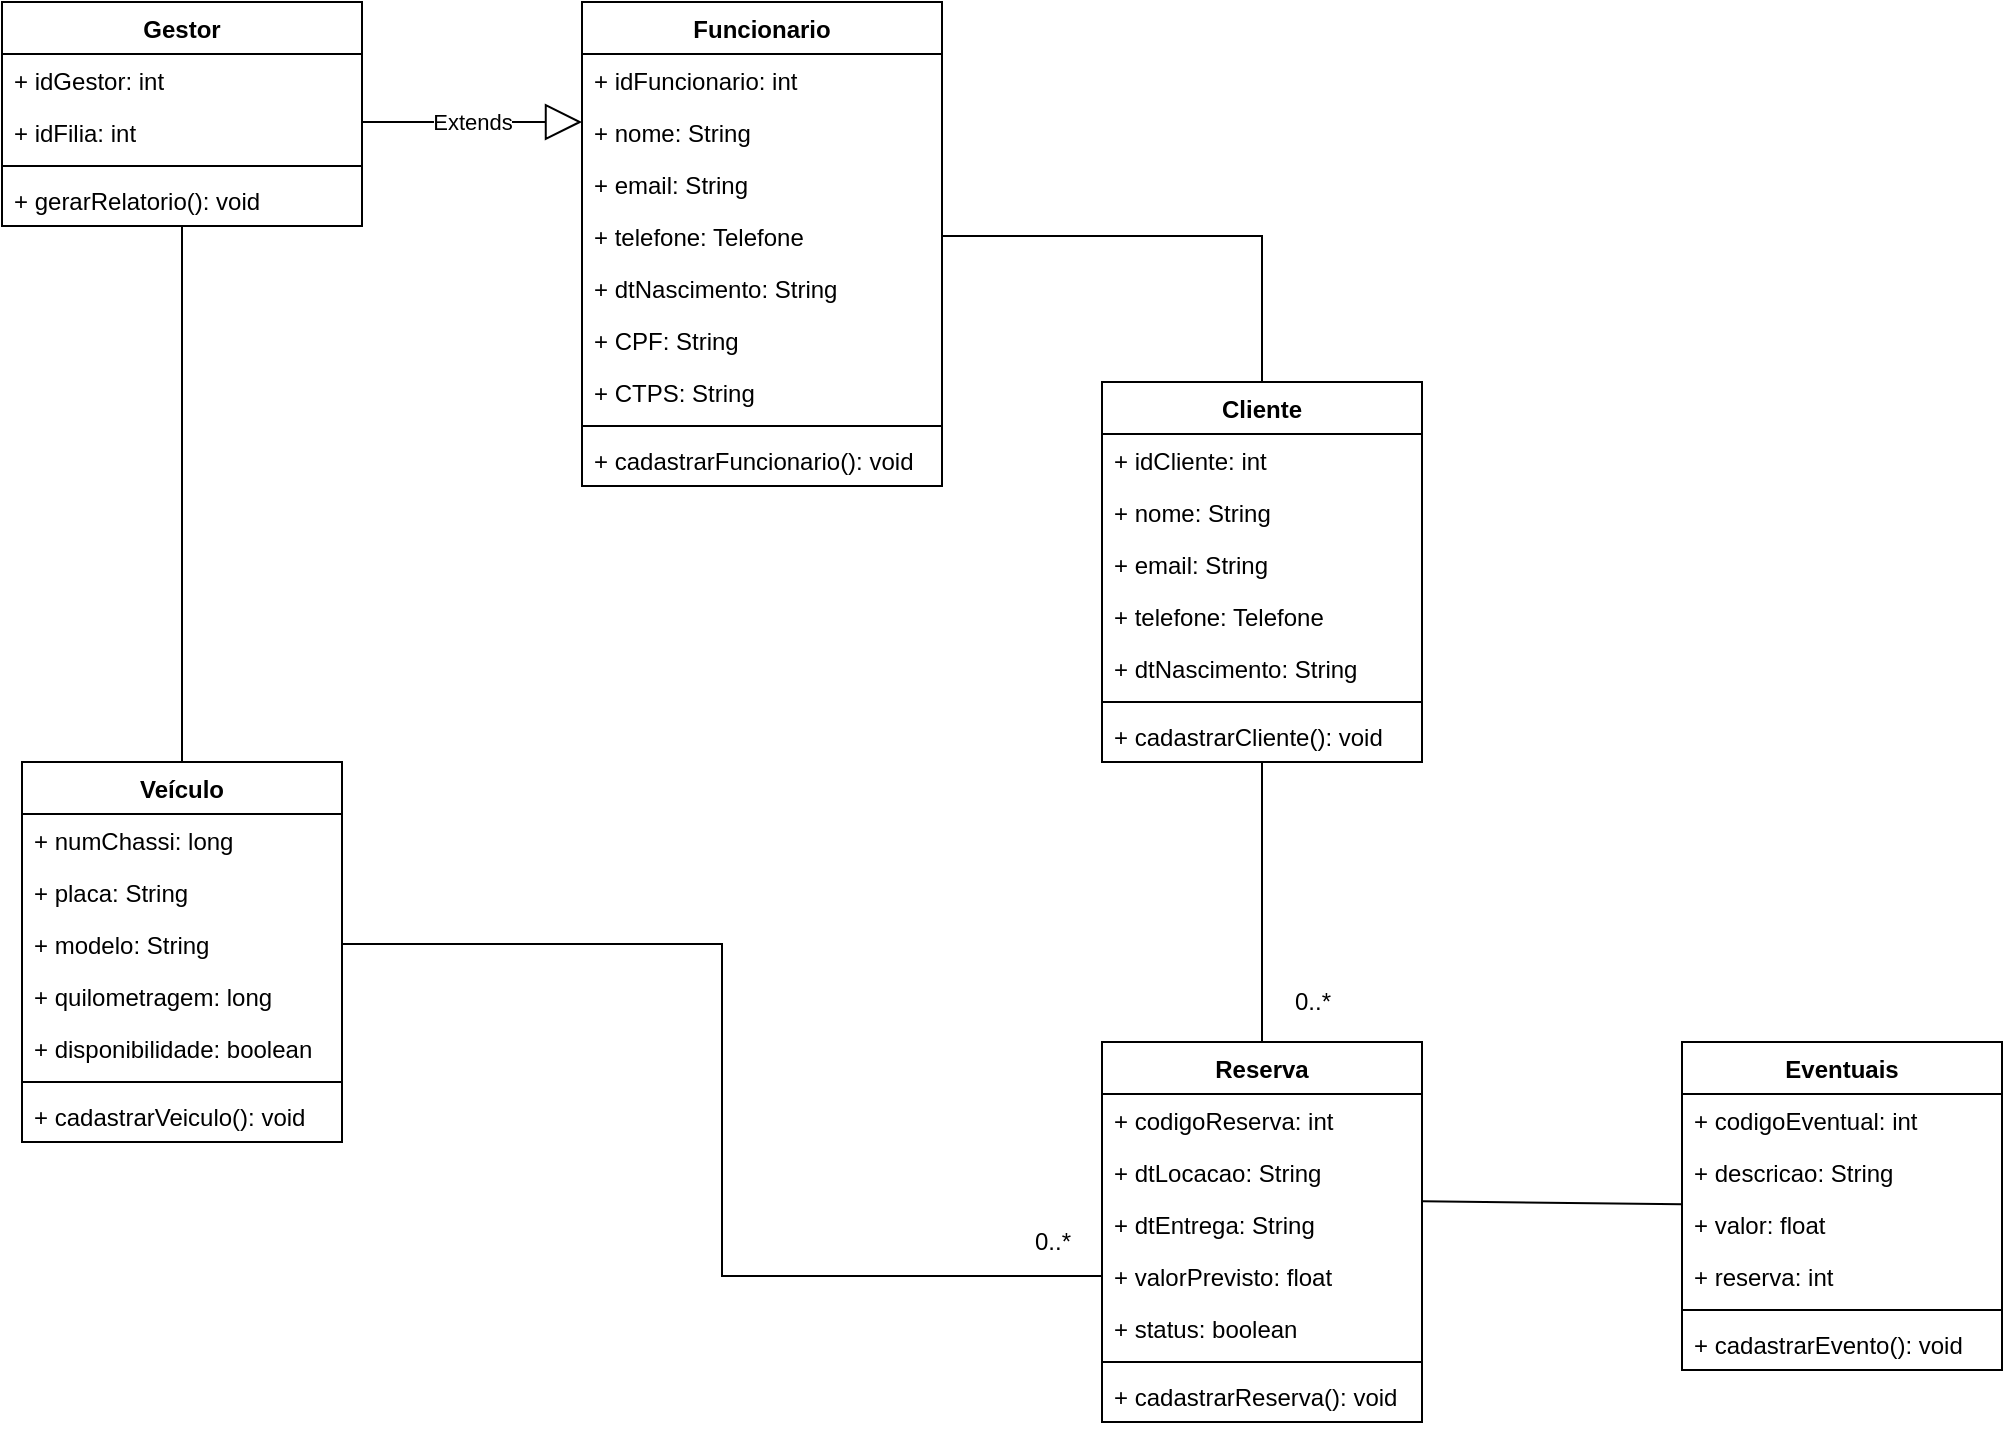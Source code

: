 <mxfile version="12.9.14" type="device"><diagram id="S-eYfR9bNFaTTCxJSkXb" name="Page-1"><mxGraphModel dx="1736" dy="920" grid="1" gridSize="10" guides="1" tooltips="1" connect="1" arrows="1" fold="1" page="1" pageScale="1" pageWidth="1169" pageHeight="827" math="0" shadow="0"><root><mxCell id="0"/><mxCell id="1" parent="0"/><mxCell id="t4nP98PRsebnGIdLb1jG-20" value="Funcionario" style="swimlane;fontStyle=1;align=center;verticalAlign=top;childLayout=stackLayout;horizontal=1;startSize=26;horizontalStack=0;resizeParent=1;resizeParentMax=0;resizeLast=0;collapsible=1;marginBottom=0;" parent="1" vertex="1"><mxGeometry x="310" y="80" width="180" height="242" as="geometry"/></mxCell><mxCell id="t4nP98PRsebnGIdLb1jG-21" value="+ idFuncionario: int" style="text;strokeColor=none;fillColor=none;align=left;verticalAlign=top;spacingLeft=4;spacingRight=4;overflow=hidden;rotatable=0;points=[[0,0.5],[1,0.5]];portConstraint=eastwest;" parent="t4nP98PRsebnGIdLb1jG-20" vertex="1"><mxGeometry y="26" width="180" height="26" as="geometry"/></mxCell><mxCell id="t4nP98PRsebnGIdLb1jG-22" value="+ nome: String" style="text;strokeColor=none;fillColor=none;align=left;verticalAlign=top;spacingLeft=4;spacingRight=4;overflow=hidden;rotatable=0;points=[[0,0.5],[1,0.5]];portConstraint=eastwest;" parent="t4nP98PRsebnGIdLb1jG-20" vertex="1"><mxGeometry y="52" width="180" height="26" as="geometry"/></mxCell><mxCell id="t4nP98PRsebnGIdLb1jG-23" value="+ email: String" style="text;strokeColor=none;fillColor=none;align=left;verticalAlign=top;spacingLeft=4;spacingRight=4;overflow=hidden;rotatable=0;points=[[0,0.5],[1,0.5]];portConstraint=eastwest;" parent="t4nP98PRsebnGIdLb1jG-20" vertex="1"><mxGeometry y="78" width="180" height="26" as="geometry"/></mxCell><mxCell id="t4nP98PRsebnGIdLb1jG-24" value="+ telefone: Telefone" style="text;strokeColor=none;fillColor=none;align=left;verticalAlign=top;spacingLeft=4;spacingRight=4;overflow=hidden;rotatable=0;points=[[0,0.5],[1,0.5]];portConstraint=eastwest;" parent="t4nP98PRsebnGIdLb1jG-20" vertex="1"><mxGeometry y="104" width="180" height="26" as="geometry"/></mxCell><mxCell id="t4nP98PRsebnGIdLb1jG-28" value="+ dtNascimento: String" style="text;strokeColor=none;fillColor=none;align=left;verticalAlign=top;spacingLeft=4;spacingRight=4;overflow=hidden;rotatable=0;points=[[0,0.5],[1,0.5]];portConstraint=eastwest;" parent="t4nP98PRsebnGIdLb1jG-20" vertex="1"><mxGeometry y="130" width="180" height="26" as="geometry"/></mxCell><mxCell id="t4nP98PRsebnGIdLb1jG-29" value="+ CPF: String" style="text;strokeColor=none;fillColor=none;align=left;verticalAlign=top;spacingLeft=4;spacingRight=4;overflow=hidden;rotatable=0;points=[[0,0.5],[1,0.5]];portConstraint=eastwest;" parent="t4nP98PRsebnGIdLb1jG-20" vertex="1"><mxGeometry y="156" width="180" height="26" as="geometry"/></mxCell><mxCell id="t4nP98PRsebnGIdLb1jG-25" value="+ CTPS: String" style="text;strokeColor=none;fillColor=none;align=left;verticalAlign=top;spacingLeft=4;spacingRight=4;overflow=hidden;rotatable=0;points=[[0,0.5],[1,0.5]];portConstraint=eastwest;" parent="t4nP98PRsebnGIdLb1jG-20" vertex="1"><mxGeometry y="182" width="180" height="26" as="geometry"/></mxCell><mxCell id="t4nP98PRsebnGIdLb1jG-26" value="" style="line;strokeWidth=1;fillColor=none;align=left;verticalAlign=middle;spacingTop=-1;spacingLeft=3;spacingRight=3;rotatable=0;labelPosition=right;points=[];portConstraint=eastwest;" parent="t4nP98PRsebnGIdLb1jG-20" vertex="1"><mxGeometry y="208" width="180" height="8" as="geometry"/></mxCell><mxCell id="t4nP98PRsebnGIdLb1jG-27" value="+ cadastrarFuncionario(): void" style="text;strokeColor=none;fillColor=none;align=left;verticalAlign=top;spacingLeft=4;spacingRight=4;overflow=hidden;rotatable=0;points=[[0,0.5],[1,0.5]];portConstraint=eastwest;" parent="t4nP98PRsebnGIdLb1jG-20" vertex="1"><mxGeometry y="216" width="180" height="26" as="geometry"/></mxCell><mxCell id="t4nP98PRsebnGIdLb1jG-62" style="rounded=0;orthogonalLoop=1;jettySize=auto;html=1;endArrow=none;endFill=0;strokeWidth=1;" parent="1" source="t4nP98PRsebnGIdLb1jG-14" target="t4nP98PRsebnGIdLb1jG-42" edge="1"><mxGeometry relative="1" as="geometry"/></mxCell><mxCell id="t4nP98PRsebnGIdLb1jG-14" value="Gestor" style="swimlane;fontStyle=1;align=center;verticalAlign=top;childLayout=stackLayout;horizontal=1;startSize=26;horizontalStack=0;resizeParent=1;resizeParentMax=0;resizeLast=0;collapsible=1;marginBottom=0;" parent="1" vertex="1"><mxGeometry x="20" y="80" width="180" height="112" as="geometry"/></mxCell><mxCell id="t4nP98PRsebnGIdLb1jG-15" value="+ idGestor: int" style="text;strokeColor=none;fillColor=none;align=left;verticalAlign=top;spacingLeft=4;spacingRight=4;overflow=hidden;rotatable=0;points=[[0,0.5],[1,0.5]];portConstraint=eastwest;" parent="t4nP98PRsebnGIdLb1jG-14" vertex="1"><mxGeometry y="26" width="180" height="26" as="geometry"/></mxCell><mxCell id="t4nP98PRsebnGIdLb1jG-19" value="+ idFilia: int" style="text;strokeColor=none;fillColor=none;align=left;verticalAlign=top;spacingLeft=4;spacingRight=4;overflow=hidden;rotatable=0;points=[[0,0.5],[1,0.5]];portConstraint=eastwest;" parent="t4nP98PRsebnGIdLb1jG-14" vertex="1"><mxGeometry y="52" width="180" height="26" as="geometry"/></mxCell><mxCell id="t4nP98PRsebnGIdLb1jG-16" value="" style="line;strokeWidth=1;fillColor=none;align=left;verticalAlign=middle;spacingTop=-1;spacingLeft=3;spacingRight=3;rotatable=0;labelPosition=right;points=[];portConstraint=eastwest;" parent="t4nP98PRsebnGIdLb1jG-14" vertex="1"><mxGeometry y="78" width="180" height="8" as="geometry"/></mxCell><mxCell id="t4nP98PRsebnGIdLb1jG-17" value="+ gerarRelatorio(): void" style="text;strokeColor=none;fillColor=none;align=left;verticalAlign=top;spacingLeft=4;spacingRight=4;overflow=hidden;rotatable=0;points=[[0,0.5],[1,0.5]];portConstraint=eastwest;" parent="t4nP98PRsebnGIdLb1jG-14" vertex="1"><mxGeometry y="86" width="180" height="26" as="geometry"/></mxCell><mxCell id="t4nP98PRsebnGIdLb1jG-59" style="edgeStyle=none;rounded=0;orthogonalLoop=1;jettySize=auto;html=1;entryX=0.5;entryY=0;entryDx=0;entryDy=0;endArrow=none;endFill=0;strokeWidth=1;" parent="1" source="t4nP98PRsebnGIdLb1jG-5" target="t4nP98PRsebnGIdLb1jG-32" edge="1"><mxGeometry relative="1" as="geometry"/></mxCell><mxCell id="t4nP98PRsebnGIdLb1jG-5" value="Cliente" style="swimlane;fontStyle=1;align=center;verticalAlign=top;childLayout=stackLayout;horizontal=1;startSize=26;horizontalStack=0;resizeParent=1;resizeParentMax=0;resizeLast=0;collapsible=1;marginBottom=0;" parent="1" vertex="1"><mxGeometry x="570" y="270" width="160" height="190" as="geometry"/></mxCell><mxCell id="t4nP98PRsebnGIdLb1jG-6" value="+ idCliente: int" style="text;strokeColor=none;fillColor=none;align=left;verticalAlign=top;spacingLeft=4;spacingRight=4;overflow=hidden;rotatable=0;points=[[0,0.5],[1,0.5]];portConstraint=eastwest;" parent="t4nP98PRsebnGIdLb1jG-5" vertex="1"><mxGeometry y="26" width="160" height="26" as="geometry"/></mxCell><mxCell id="t4nP98PRsebnGIdLb1jG-9" value="+ nome: String" style="text;strokeColor=none;fillColor=none;align=left;verticalAlign=top;spacingLeft=4;spacingRight=4;overflow=hidden;rotatable=0;points=[[0,0.5],[1,0.5]];portConstraint=eastwest;" parent="t4nP98PRsebnGIdLb1jG-5" vertex="1"><mxGeometry y="52" width="160" height="26" as="geometry"/></mxCell><mxCell id="t4nP98PRsebnGIdLb1jG-10" value="+ email: String" style="text;strokeColor=none;fillColor=none;align=left;verticalAlign=top;spacingLeft=4;spacingRight=4;overflow=hidden;rotatable=0;points=[[0,0.5],[1,0.5]];portConstraint=eastwest;" parent="t4nP98PRsebnGIdLb1jG-5" vertex="1"><mxGeometry y="78" width="160" height="26" as="geometry"/></mxCell><mxCell id="t4nP98PRsebnGIdLb1jG-11" value="+ telefone: Telefone" style="text;strokeColor=none;fillColor=none;align=left;verticalAlign=top;spacingLeft=4;spacingRight=4;overflow=hidden;rotatable=0;points=[[0,0.5],[1,0.5]];portConstraint=eastwest;" parent="t4nP98PRsebnGIdLb1jG-5" vertex="1"><mxGeometry y="104" width="160" height="26" as="geometry"/></mxCell><mxCell id="t4nP98PRsebnGIdLb1jG-12" value="+ dtNascimento: String" style="text;strokeColor=none;fillColor=none;align=left;verticalAlign=top;spacingLeft=4;spacingRight=4;overflow=hidden;rotatable=0;points=[[0,0.5],[1,0.5]];portConstraint=eastwest;" parent="t4nP98PRsebnGIdLb1jG-5" vertex="1"><mxGeometry y="130" width="160" height="26" as="geometry"/></mxCell><mxCell id="t4nP98PRsebnGIdLb1jG-7" value="" style="line;strokeWidth=1;fillColor=none;align=left;verticalAlign=middle;spacingTop=-1;spacingLeft=3;spacingRight=3;rotatable=0;labelPosition=right;points=[];portConstraint=eastwest;" parent="t4nP98PRsebnGIdLb1jG-5" vertex="1"><mxGeometry y="156" width="160" height="8" as="geometry"/></mxCell><mxCell id="t4nP98PRsebnGIdLb1jG-8" value="+ cadastrarCliente(): void" style="text;strokeColor=none;fillColor=none;align=left;verticalAlign=top;spacingLeft=4;spacingRight=4;overflow=hidden;rotatable=0;points=[[0,0.5],[1,0.5]];portConstraint=eastwest;" parent="t4nP98PRsebnGIdLb1jG-5" vertex="1"><mxGeometry y="164" width="160" height="26" as="geometry"/></mxCell><mxCell id="t4nP98PRsebnGIdLb1jG-58" value="Extends" style="endArrow=block;endSize=16;endFill=0;html=1;strokeWidth=1;" parent="1" edge="1"><mxGeometry width="160" relative="1" as="geometry"><mxPoint x="200" y="140" as="sourcePoint"/><mxPoint x="310" y="140" as="targetPoint"/></mxGeometry></mxCell><mxCell id="t4nP98PRsebnGIdLb1jG-32" value="Reserva" style="swimlane;fontStyle=1;align=center;verticalAlign=top;childLayout=stackLayout;horizontal=1;startSize=26;horizontalStack=0;resizeParent=1;resizeParentMax=0;resizeLast=0;collapsible=1;marginBottom=0;" parent="1" vertex="1"><mxGeometry x="570" y="600" width="160" height="190" as="geometry"/></mxCell><mxCell id="t4nP98PRsebnGIdLb1jG-33" value="+ codigoReserva: int" style="text;strokeColor=none;fillColor=none;align=left;verticalAlign=top;spacingLeft=4;spacingRight=4;overflow=hidden;rotatable=0;points=[[0,0.5],[1,0.5]];portConstraint=eastwest;" parent="t4nP98PRsebnGIdLb1jG-32" vertex="1"><mxGeometry y="26" width="160" height="26" as="geometry"/></mxCell><mxCell id="t4nP98PRsebnGIdLb1jG-36" value="+ dtLocacao: String" style="text;strokeColor=none;fillColor=none;align=left;verticalAlign=top;spacingLeft=4;spacingRight=4;overflow=hidden;rotatable=0;points=[[0,0.5],[1,0.5]];portConstraint=eastwest;" parent="t4nP98PRsebnGIdLb1jG-32" vertex="1"><mxGeometry y="52" width="160" height="26" as="geometry"/></mxCell><mxCell id="t4nP98PRsebnGIdLb1jG-37" value="+ dtEntrega: String" style="text;strokeColor=none;fillColor=none;align=left;verticalAlign=top;spacingLeft=4;spacingRight=4;overflow=hidden;rotatable=0;points=[[0,0.5],[1,0.5]];portConstraint=eastwest;" parent="t4nP98PRsebnGIdLb1jG-32" vertex="1"><mxGeometry y="78" width="160" height="26" as="geometry"/></mxCell><mxCell id="t4nP98PRsebnGIdLb1jG-38" value="+ valorPrevisto: float" style="text;strokeColor=none;fillColor=none;align=left;verticalAlign=top;spacingLeft=4;spacingRight=4;overflow=hidden;rotatable=0;points=[[0,0.5],[1,0.5]];portConstraint=eastwest;" parent="t4nP98PRsebnGIdLb1jG-32" vertex="1"><mxGeometry y="104" width="160" height="26" as="geometry"/></mxCell><mxCell id="t4nP98PRsebnGIdLb1jG-39" value="+ status: boolean" style="text;strokeColor=none;fillColor=none;align=left;verticalAlign=top;spacingLeft=4;spacingRight=4;overflow=hidden;rotatable=0;points=[[0,0.5],[1,0.5]];portConstraint=eastwest;" parent="t4nP98PRsebnGIdLb1jG-32" vertex="1"><mxGeometry y="130" width="160" height="26" as="geometry"/></mxCell><mxCell id="t4nP98PRsebnGIdLb1jG-34" value="" style="line;strokeWidth=1;fillColor=none;align=left;verticalAlign=middle;spacingTop=-1;spacingLeft=3;spacingRight=3;rotatable=0;labelPosition=right;points=[];portConstraint=eastwest;" parent="t4nP98PRsebnGIdLb1jG-32" vertex="1"><mxGeometry y="156" width="160" height="8" as="geometry"/></mxCell><mxCell id="t4nP98PRsebnGIdLb1jG-35" value="+ cadastrarReserva(): void" style="text;strokeColor=none;fillColor=none;align=left;verticalAlign=top;spacingLeft=4;spacingRight=4;overflow=hidden;rotatable=0;points=[[0,0.5],[1,0.5]];portConstraint=eastwest;" parent="t4nP98PRsebnGIdLb1jG-32" vertex="1"><mxGeometry y="164" width="160" height="26" as="geometry"/></mxCell><mxCell id="t4nP98PRsebnGIdLb1jG-60" style="edgeStyle=none;rounded=0;orthogonalLoop=1;jettySize=auto;html=1;endArrow=none;endFill=0;strokeWidth=1;entryX=1.002;entryY=0.064;entryDx=0;entryDy=0;entryPerimeter=0;" parent="1" source="t4nP98PRsebnGIdLb1jG-50" target="t4nP98PRsebnGIdLb1jG-37" edge="1"><mxGeometry relative="1" as="geometry"><mxPoint x="740" y="678" as="targetPoint"/></mxGeometry></mxCell><mxCell id="t4nP98PRsebnGIdLb1jG-50" value="Eventuais" style="swimlane;fontStyle=1;align=center;verticalAlign=top;childLayout=stackLayout;horizontal=1;startSize=26;horizontalStack=0;resizeParent=1;resizeParentMax=0;resizeLast=0;collapsible=1;marginBottom=0;" parent="1" vertex="1"><mxGeometry x="860" y="600" width="160" height="164" as="geometry"/></mxCell><mxCell id="t4nP98PRsebnGIdLb1jG-51" value="+ codigoEventual: int" style="text;strokeColor=none;fillColor=none;align=left;verticalAlign=top;spacingLeft=4;spacingRight=4;overflow=hidden;rotatable=0;points=[[0,0.5],[1,0.5]];portConstraint=eastwest;" parent="t4nP98PRsebnGIdLb1jG-50" vertex="1"><mxGeometry y="26" width="160" height="26" as="geometry"/></mxCell><mxCell id="t4nP98PRsebnGIdLb1jG-54" value="+ descricao: String" style="text;strokeColor=none;fillColor=none;align=left;verticalAlign=top;spacingLeft=4;spacingRight=4;overflow=hidden;rotatable=0;points=[[0,0.5],[1,0.5]];portConstraint=eastwest;" parent="t4nP98PRsebnGIdLb1jG-50" vertex="1"><mxGeometry y="52" width="160" height="26" as="geometry"/></mxCell><mxCell id="t4nP98PRsebnGIdLb1jG-55" value="+ valor: float" style="text;strokeColor=none;fillColor=none;align=left;verticalAlign=top;spacingLeft=4;spacingRight=4;overflow=hidden;rotatable=0;points=[[0,0.5],[1,0.5]];portConstraint=eastwest;" parent="t4nP98PRsebnGIdLb1jG-50" vertex="1"><mxGeometry y="78" width="160" height="26" as="geometry"/></mxCell><mxCell id="t4nP98PRsebnGIdLb1jG-56" value="+ reserva: int" style="text;strokeColor=none;fillColor=none;align=left;verticalAlign=top;spacingLeft=4;spacingRight=4;overflow=hidden;rotatable=0;points=[[0,0.5],[1,0.5]];portConstraint=eastwest;" parent="t4nP98PRsebnGIdLb1jG-50" vertex="1"><mxGeometry y="104" width="160" height="26" as="geometry"/></mxCell><mxCell id="t4nP98PRsebnGIdLb1jG-52" value="" style="line;strokeWidth=1;fillColor=none;align=left;verticalAlign=middle;spacingTop=-1;spacingLeft=3;spacingRight=3;rotatable=0;labelPosition=right;points=[];portConstraint=eastwest;" parent="t4nP98PRsebnGIdLb1jG-50" vertex="1"><mxGeometry y="130" width="160" height="8" as="geometry"/></mxCell><mxCell id="t4nP98PRsebnGIdLb1jG-53" value="+ cadastrarEvento(): void" style="text;strokeColor=none;fillColor=none;align=left;verticalAlign=top;spacingLeft=4;spacingRight=4;overflow=hidden;rotatable=0;points=[[0,0.5],[1,0.5]];portConstraint=eastwest;" parent="t4nP98PRsebnGIdLb1jG-50" vertex="1"><mxGeometry y="138" width="160" height="26" as="geometry"/></mxCell><mxCell id="t4nP98PRsebnGIdLb1jG-61" style="edgeStyle=orthogonalEdgeStyle;rounded=0;orthogonalLoop=1;jettySize=auto;html=1;endArrow=none;endFill=0;strokeWidth=1;exitX=1;exitY=0.5;exitDx=0;exitDy=0;" parent="1" source="t4nP98PRsebnGIdLb1jG-24" target="t4nP98PRsebnGIdLb1jG-5" edge="1"><mxGeometry relative="1" as="geometry"/></mxCell><mxCell id="t4nP98PRsebnGIdLb1jG-42" value="Veículo" style="swimlane;fontStyle=1;align=center;verticalAlign=top;childLayout=stackLayout;horizontal=1;startSize=26;horizontalStack=0;resizeParent=1;resizeParentMax=0;resizeLast=0;collapsible=1;marginBottom=0;" parent="1" vertex="1"><mxGeometry x="30" y="460" width="160" height="190" as="geometry"/></mxCell><mxCell id="t4nP98PRsebnGIdLb1jG-43" value="+ numChassi: long" style="text;strokeColor=none;fillColor=none;align=left;verticalAlign=top;spacingLeft=4;spacingRight=4;overflow=hidden;rotatable=0;points=[[0,0.5],[1,0.5]];portConstraint=eastwest;" parent="t4nP98PRsebnGIdLb1jG-42" vertex="1"><mxGeometry y="26" width="160" height="26" as="geometry"/></mxCell><mxCell id="t4nP98PRsebnGIdLb1jG-46" value="+ placa: String" style="text;strokeColor=none;fillColor=none;align=left;verticalAlign=top;spacingLeft=4;spacingRight=4;overflow=hidden;rotatable=0;points=[[0,0.5],[1,0.5]];portConstraint=eastwest;" parent="t4nP98PRsebnGIdLb1jG-42" vertex="1"><mxGeometry y="52" width="160" height="26" as="geometry"/></mxCell><mxCell id="t4nP98PRsebnGIdLb1jG-47" value="+ modelo: String" style="text;strokeColor=none;fillColor=none;align=left;verticalAlign=top;spacingLeft=4;spacingRight=4;overflow=hidden;rotatable=0;points=[[0,0.5],[1,0.5]];portConstraint=eastwest;" parent="t4nP98PRsebnGIdLb1jG-42" vertex="1"><mxGeometry y="78" width="160" height="26" as="geometry"/></mxCell><mxCell id="t4nP98PRsebnGIdLb1jG-48" value="+ quilometragem: long" style="text;strokeColor=none;fillColor=none;align=left;verticalAlign=top;spacingLeft=4;spacingRight=4;overflow=hidden;rotatable=0;points=[[0,0.5],[1,0.5]];portConstraint=eastwest;" parent="t4nP98PRsebnGIdLb1jG-42" vertex="1"><mxGeometry y="104" width="160" height="26" as="geometry"/></mxCell><mxCell id="t4nP98PRsebnGIdLb1jG-49" value="+ disponibilidade: boolean" style="text;strokeColor=none;fillColor=none;align=left;verticalAlign=top;spacingLeft=4;spacingRight=4;overflow=hidden;rotatable=0;points=[[0,0.5],[1,0.5]];portConstraint=eastwest;" parent="t4nP98PRsebnGIdLb1jG-42" vertex="1"><mxGeometry y="130" width="160" height="26" as="geometry"/></mxCell><mxCell id="t4nP98PRsebnGIdLb1jG-44" value="" style="line;strokeWidth=1;fillColor=none;align=left;verticalAlign=middle;spacingTop=-1;spacingLeft=3;spacingRight=3;rotatable=0;labelPosition=right;points=[];portConstraint=eastwest;" parent="t4nP98PRsebnGIdLb1jG-42" vertex="1"><mxGeometry y="156" width="160" height="8" as="geometry"/></mxCell><mxCell id="t4nP98PRsebnGIdLb1jG-45" value="+ cadastrarVeiculo(): void" style="text;strokeColor=none;fillColor=none;align=left;verticalAlign=top;spacingLeft=4;spacingRight=4;overflow=hidden;rotatable=0;points=[[0,0.5],[1,0.5]];portConstraint=eastwest;" parent="t4nP98PRsebnGIdLb1jG-42" vertex="1"><mxGeometry y="164" width="160" height="26" as="geometry"/></mxCell><mxCell id="t4nP98PRsebnGIdLb1jG-63" style="edgeStyle=orthogonalEdgeStyle;rounded=0;orthogonalLoop=1;jettySize=auto;html=1;entryX=0;entryY=0.5;entryDx=0;entryDy=0;endArrow=none;endFill=0;strokeWidth=1;" parent="1" source="t4nP98PRsebnGIdLb1jG-47" target="t4nP98PRsebnGIdLb1jG-38" edge="1"><mxGeometry relative="1" as="geometry"/></mxCell><mxCell id="7v-KFaOxqnRIruME6zWn-1" value="0..*" style="text;html=1;align=center;verticalAlign=middle;resizable=0;points=[];autosize=1;" vertex="1" parent="1"><mxGeometry x="660" y="570" width="30" height="20" as="geometry"/></mxCell><mxCell id="7v-KFaOxqnRIruME6zWn-2" value="0..*" style="text;html=1;align=center;verticalAlign=middle;resizable=0;points=[];autosize=1;" vertex="1" parent="1"><mxGeometry x="530" y="690" width="30" height="20" as="geometry"/></mxCell></root></mxGraphModel></diagram></mxfile>